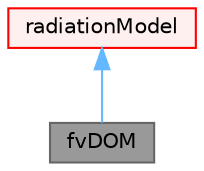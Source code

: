 digraph "fvDOM"
{
 // LATEX_PDF_SIZE
  bgcolor="transparent";
  edge [fontname=Helvetica,fontsize=10,labelfontname=Helvetica,labelfontsize=10];
  node [fontname=Helvetica,fontsize=10,shape=box,height=0.2,width=0.4];
  Node1 [id="Node000001",label="fvDOM",height=0.2,width=0.4,color="gray40", fillcolor="grey60", style="filled", fontcolor="black",tooltip="Finite Volume Discrete Ordinates Method. Solves the RTE equation for n directions in a participating ..."];
  Node2 -> Node1 [id="edge1_Node000001_Node000002",dir="back",color="steelblue1",style="solid",tooltip=" "];
  Node2 [id="Node000002",label="radiationModel",height=0.2,width=0.4,color="red", fillcolor="#FFF0F0", style="filled",URL="$classFoam_1_1radiation_1_1radiationModel.html",tooltip="Top level model for radiation modelling."];
}
